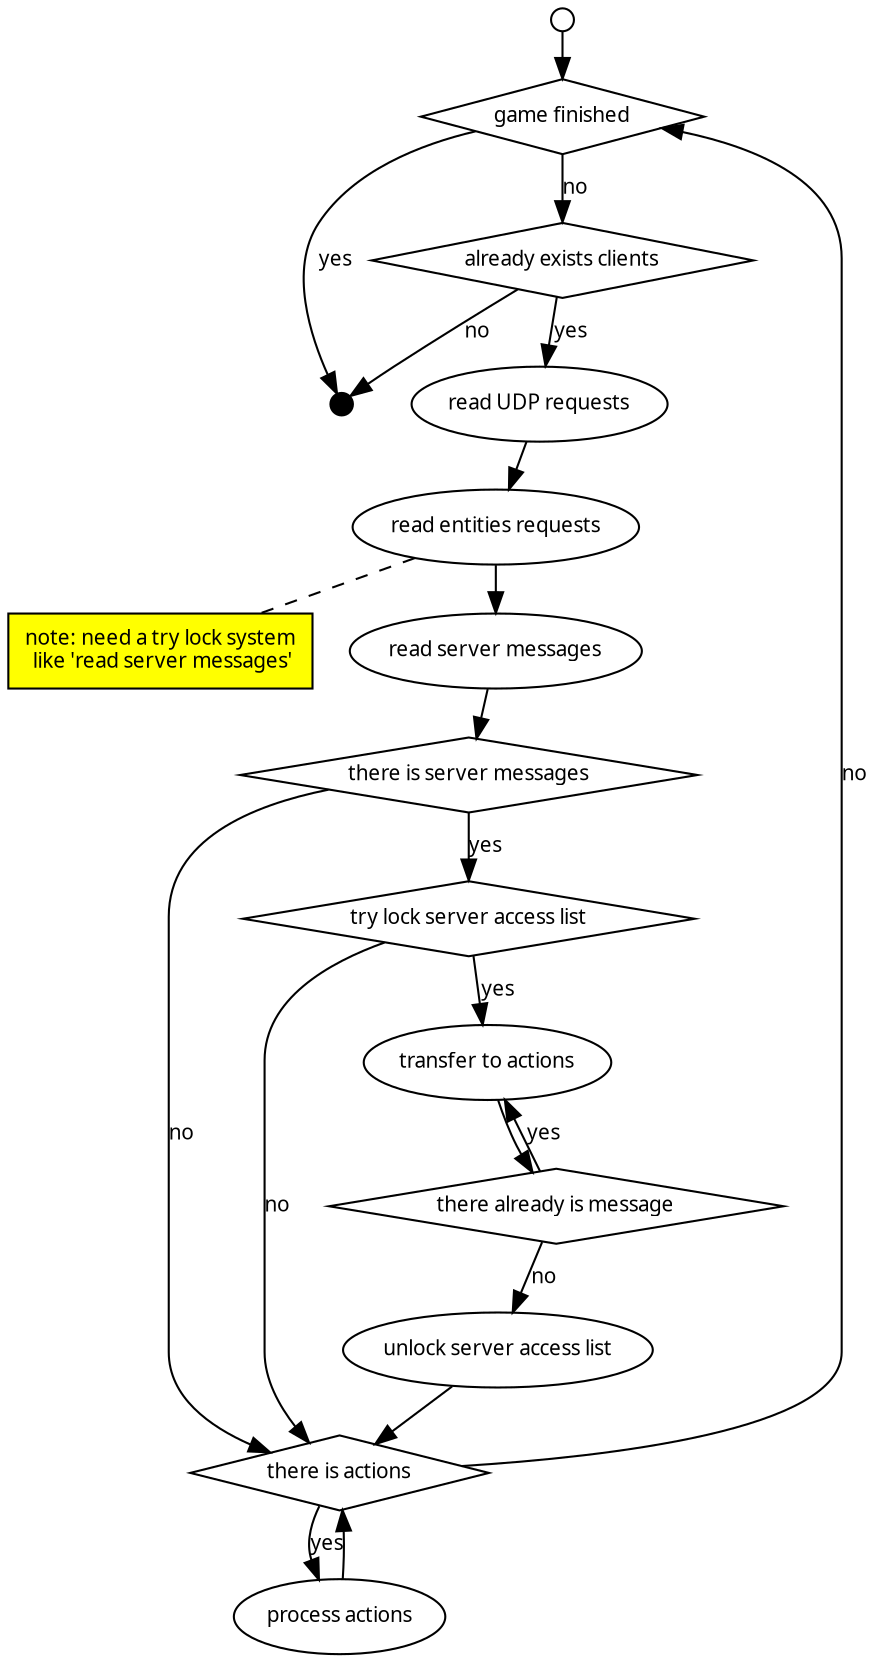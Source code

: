 digraph uml {
	graph	[fontname=Verdana, fontsize=8, ranksep=0.3];
	node	[fontname=Verdana, fontsize=10];
	edge	[fontname=Verdana, fontsize=10];

// The start
	"start"	
		[shape=circle, label="", height=0.15];
	"end"
		[shape=point, label="", height=0.15, style=filled, fillcolor=black];

// The main loop conditions
	"game finished"
		[shape=diamond];
	"already exists clients"
		[shape=diamond];

	"start"						-> "game finished";
	"game finished"				-> "end"
		[label=yes];
	"game finished"				-> "already exists clients"
		[label=no];
	"already exists clients"	-> "end"
		[label=no];

// Reading incoming data
	"read UDP requests"
		[shape=ellipse];
	"read entities requests"
		[shape=ellipse];
	"note: need a try lock system\l like 'read server messages'"
		[shape=record, style=filled, fillcolor=yellow];
	"read server messages"
		[shape=ellipse];

	"already exists clients"	-> "read UDP requests"
		[label=yes];
	"read UDP requests"			-> "read entities requests";
	"read entities requests"	-> "read server messages";
	"read entities requests"	-> "note: need a try lock system\l like 'read server messages'"
		[arrowhead=none, style=dashed];

// Processing data
	"there is actions"
		[shape=diamond];
	"process actions"
		[shape=ellipse];

	"there is actions"			-> "game finished"
		[label=no];
	"there is actions"			-> "process actions"
		[label=yes];
	"process actions"			-> "there is actions";

// Server message reading (mutex)
	"there is server messages"
		[shape=diamond];
	"try lock server access list"
		[shape=diamond];
	"there already is message"
		[shape=diamond];
	"transfer to actions"
		[shape=ellipse];
	"unlock server access list"
		[shape=ellipse];

	"read server messages"			-> "there is server messages";
	"there is server messages"		-> "there is actions"
		[label=no];
	"there is server messages"		-> "try lock server access list"
		[label=yes];
	"try lock server access list"	-> "there is actions"
		[label=no];
	"try lock server access list"	-> "transfer to actions"
		[label=yes];
	"transfer to actions"			-> "there already is message";
	"there already is message"		-> "transfer to actions"
		[label=yes];
	"there already is message"		-> "unlock server access list"
		[label=no];
	"unlock server access list"		-> "there is actions";
}
